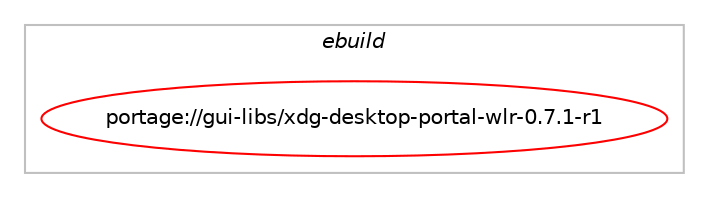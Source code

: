 digraph prolog {

# *************
# Graph options
# *************

newrank=true;
concentrate=true;
compound=true;
graph [rankdir=LR,fontname=Helvetica,fontsize=10,ranksep=1.5];#, ranksep=2.5, nodesep=0.2];
edge  [arrowhead=vee];
node  [fontname=Helvetica,fontsize=10];

# **********
# The ebuild
# **********

subgraph cluster_leftcol {
color=gray;
label=<<i>ebuild</i>>;
id [label="portage://gui-libs/xdg-desktop-portal-wlr-0.7.1-r1", color=red, width=4, href="../gui-libs/xdg-desktop-portal-wlr-0.7.1-r1.svg"];
}

# ****************
# The dependencies
# ****************

subgraph cluster_midcol {
color=gray;
label=<<i>dependencies</i>>;
subgraph cluster_compile {
fillcolor="#eeeeee";
style=filled;
label=<<i>compile</i>>;
# *** BEGIN UNKNOWN DEPENDENCY TYPE (TODO) ***
# id -> equal(any_of_group([use_conditional_group(positive,systemd,portage://gui-libs/xdg-desktop-portal-wlr-0.7.1-r1,[package_dependency(portage://gui-libs/xdg-desktop-portal-wlr-0.7.1-r1,install,no,sys-apps,systemd,greaterequal,[237,,,237],[],[])]),use_conditional_group(positive,elogind,portage://gui-libs/xdg-desktop-portal-wlr-0.7.1-r1,[package_dependency(portage://gui-libs/xdg-desktop-portal-wlr-0.7.1-r1,install,no,sys-auth,elogind,greaterequal,[237,,,237],[],[])]),package_dependency(portage://gui-libs/xdg-desktop-portal-wlr-0.7.1-r1,install,no,sys-libs,basu,none,[,,],[],[])]))
# *** END UNKNOWN DEPENDENCY TYPE (TODO) ***

# *** BEGIN UNKNOWN DEPENDENCY TYPE (TODO) ***
# id -> equal(package_dependency(portage://gui-libs/xdg-desktop-portal-wlr-0.7.1-r1,install,no,dev-libs,inih,none,[,,],[],[]))
# *** END UNKNOWN DEPENDENCY TYPE (TODO) ***

# *** BEGIN UNKNOWN DEPENDENCY TYPE (TODO) ***
# id -> equal(package_dependency(portage://gui-libs/xdg-desktop-portal-wlr-0.7.1-r1,install,no,dev-libs,wayland,none,[,,],[],[]))
# *** END UNKNOWN DEPENDENCY TYPE (TODO) ***

# *** BEGIN UNKNOWN DEPENDENCY TYPE (TODO) ***
# id -> equal(package_dependency(portage://gui-libs/xdg-desktop-portal-wlr-0.7.1-r1,install,no,media-libs,mesa,none,[,,],[],[]))
# *** END UNKNOWN DEPENDENCY TYPE (TODO) ***

# *** BEGIN UNKNOWN DEPENDENCY TYPE (TODO) ***
# id -> equal(package_dependency(portage://gui-libs/xdg-desktop-portal-wlr-0.7.1-r1,install,no,media-video,pipewire,greaterequal,[0.3.62,,,0.3.62],any_same_slot,[]))
# *** END UNKNOWN DEPENDENCY TYPE (TODO) ***

# *** BEGIN UNKNOWN DEPENDENCY TYPE (TODO) ***
# id -> equal(package_dependency(portage://gui-libs/xdg-desktop-portal-wlr-0.7.1-r1,install,no,x11-libs,libdrm,none,[,,],[],[]))
# *** END UNKNOWN DEPENDENCY TYPE (TODO) ***

}
subgraph cluster_compileandrun {
fillcolor="#eeeeee";
style=filled;
label=<<i>compile and run</i>>;
}
subgraph cluster_run {
fillcolor="#eeeeee";
style=filled;
label=<<i>run</i>>;
# *** BEGIN UNKNOWN DEPENDENCY TYPE (TODO) ***
# id -> equal(any_of_group([use_conditional_group(positive,systemd,portage://gui-libs/xdg-desktop-portal-wlr-0.7.1-r1,[package_dependency(portage://gui-libs/xdg-desktop-portal-wlr-0.7.1-r1,run,no,sys-apps,systemd,greaterequal,[237,,,237],[],[])]),use_conditional_group(positive,elogind,portage://gui-libs/xdg-desktop-portal-wlr-0.7.1-r1,[package_dependency(portage://gui-libs/xdg-desktop-portal-wlr-0.7.1-r1,run,no,sys-auth,elogind,greaterequal,[237,,,237],[],[])]),package_dependency(portage://gui-libs/xdg-desktop-portal-wlr-0.7.1-r1,run,no,sys-libs,basu,none,[,,],[],[])]))
# *** END UNKNOWN DEPENDENCY TYPE (TODO) ***

# *** BEGIN UNKNOWN DEPENDENCY TYPE (TODO) ***
# id -> equal(package_dependency(portage://gui-libs/xdg-desktop-portal-wlr-0.7.1-r1,run,no,dev-libs,inih,none,[,,],[],[]))
# *** END UNKNOWN DEPENDENCY TYPE (TODO) ***

# *** BEGIN UNKNOWN DEPENDENCY TYPE (TODO) ***
# id -> equal(package_dependency(portage://gui-libs/xdg-desktop-portal-wlr-0.7.1-r1,run,no,dev-libs,wayland,none,[,,],[],[]))
# *** END UNKNOWN DEPENDENCY TYPE (TODO) ***

# *** BEGIN UNKNOWN DEPENDENCY TYPE (TODO) ***
# id -> equal(package_dependency(portage://gui-libs/xdg-desktop-portal-wlr-0.7.1-r1,run,no,media-libs,mesa,none,[,,],[],[]))
# *** END UNKNOWN DEPENDENCY TYPE (TODO) ***

# *** BEGIN UNKNOWN DEPENDENCY TYPE (TODO) ***
# id -> equal(package_dependency(portage://gui-libs/xdg-desktop-portal-wlr-0.7.1-r1,run,no,media-video,pipewire,greaterequal,[0.3.62,,,0.3.62],any_same_slot,[]))
# *** END UNKNOWN DEPENDENCY TYPE (TODO) ***

# *** BEGIN UNKNOWN DEPENDENCY TYPE (TODO) ***
# id -> equal(package_dependency(portage://gui-libs/xdg-desktop-portal-wlr-0.7.1-r1,run,no,sys-apps,xdg-desktop-portal,none,[,,],[],[]))
# *** END UNKNOWN DEPENDENCY TYPE (TODO) ***

# *** BEGIN UNKNOWN DEPENDENCY TYPE (TODO) ***
# id -> equal(package_dependency(portage://gui-libs/xdg-desktop-portal-wlr-0.7.1-r1,run,no,x11-libs,libdrm,none,[,,],[],[]))
# *** END UNKNOWN DEPENDENCY TYPE (TODO) ***

}
}

# **************
# The candidates
# **************

subgraph cluster_choices {
rank=same;
color=gray;
label=<<i>candidates</i>>;

}

}
